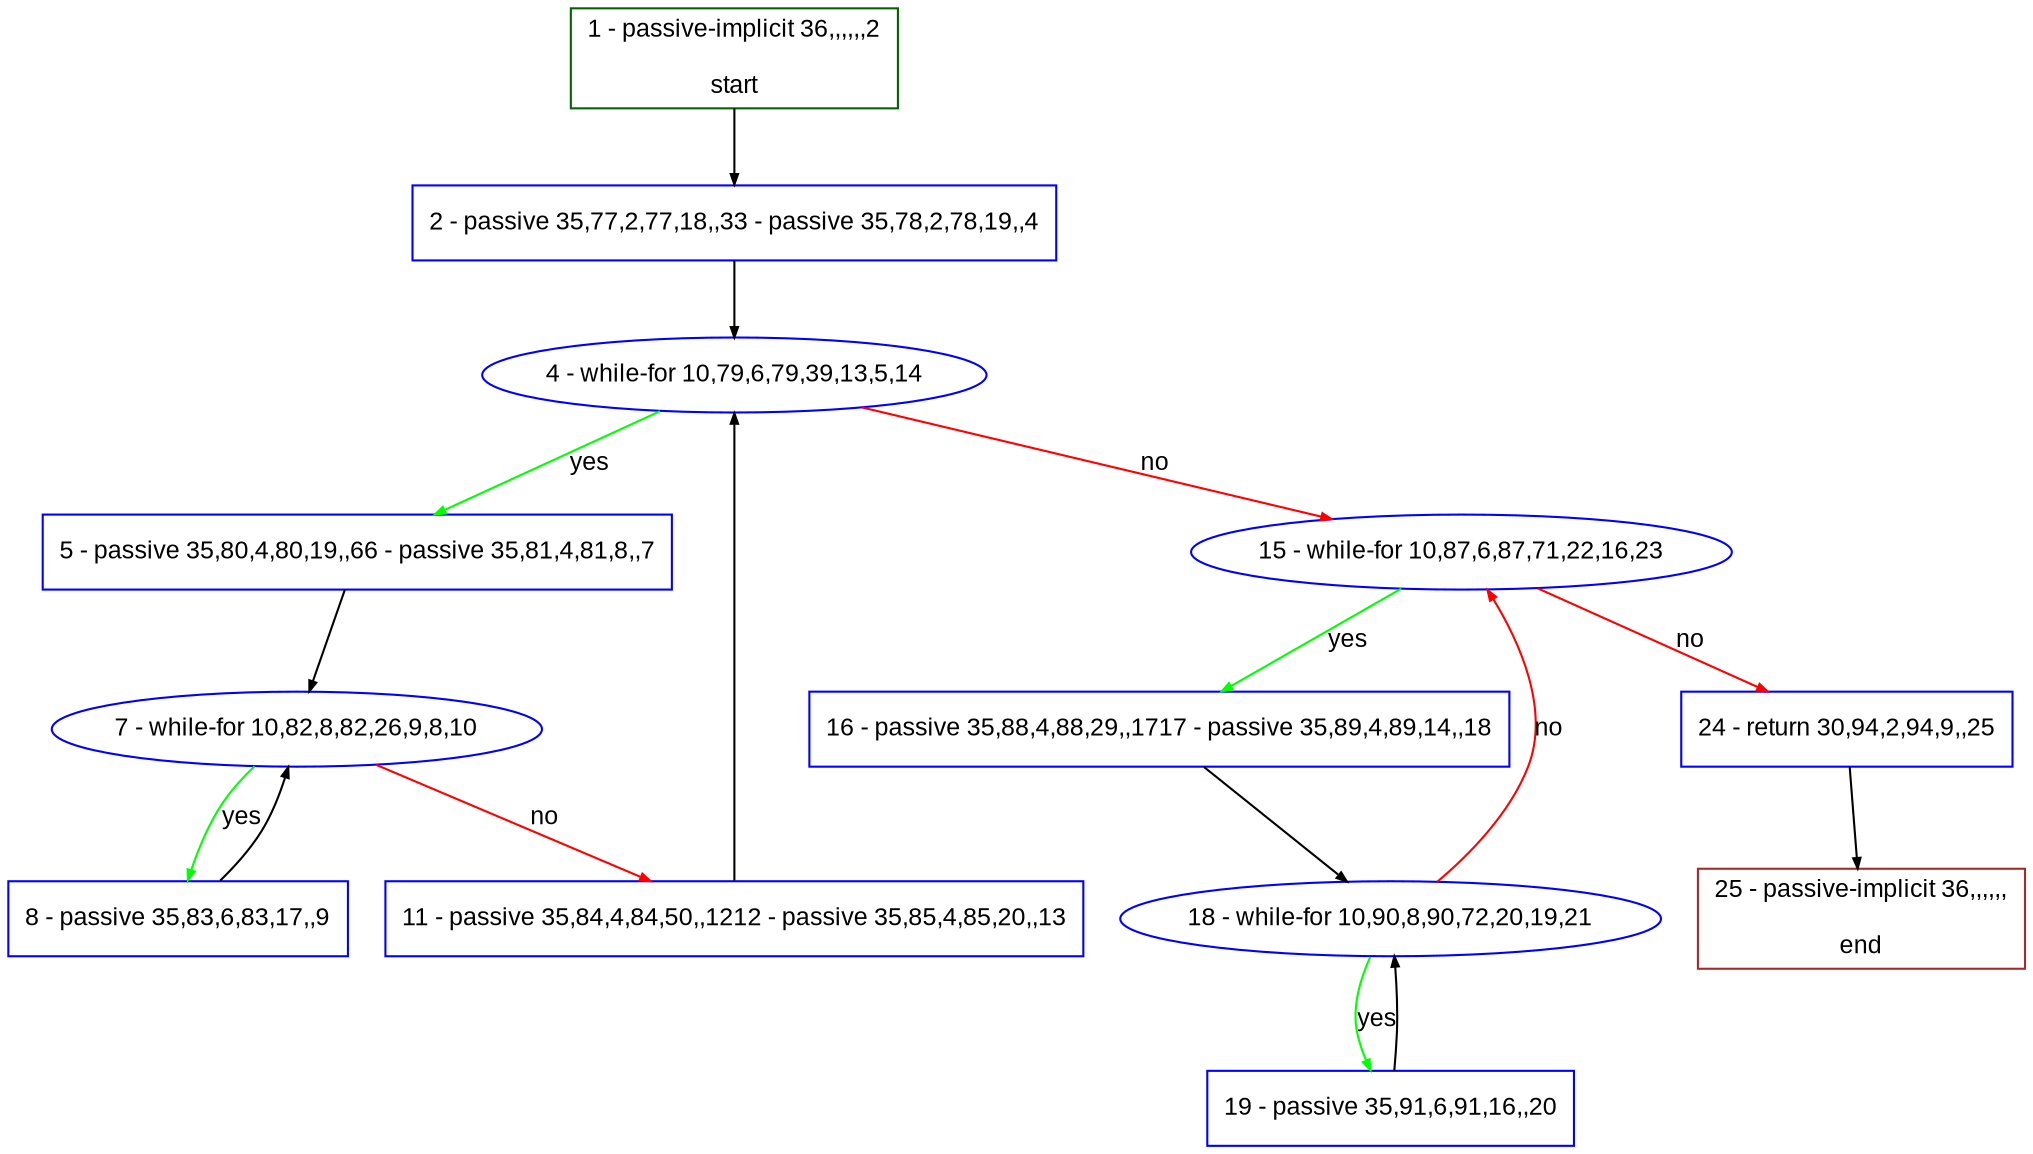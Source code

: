 digraph "" {
  graph [pack="true", label="", fontsize="12", packmode="clust", fontname="Arial", fillcolor="#FFFFCC", bgcolor="white", style="rounded,filled", compound="true"];
  node [node_initialized="no", label="", color="grey", fontsize="12", fillcolor="white", fontname="Arial", style="filled", shape="rectangle", compound="true", fixedsize="false"];
  edge [fontcolor="black", arrowhead="normal", arrowtail="none", arrowsize="0.5", ltail="", label="", color="black", fontsize="12", lhead="", fontname="Arial", dir="forward", compound="true"];
  __N1 [label="2 - passive 35,77,2,77,18,,33 - passive 35,78,2,78,19,,4", color="#0000ff", fillcolor="#ffffff", style="filled", shape="box"];
  __N2 [label="1 - passive-implicit 36,,,,,,2\n\nstart", color="#006400", fillcolor="#ffffff", style="filled", shape="box"];
  __N3 [label="4 - while-for 10,79,6,79,39,13,5,14", color="#0000ff", fillcolor="#ffffff", style="filled", shape="oval"];
  __N4 [label="5 - passive 35,80,4,80,19,,66 - passive 35,81,4,81,8,,7", color="#0000ff", fillcolor="#ffffff", style="filled", shape="box"];
  __N5 [label="15 - while-for 10,87,6,87,71,22,16,23", color="#0000ff", fillcolor="#ffffff", style="filled", shape="oval"];
  __N6 [label="7 - while-for 10,82,8,82,26,9,8,10", color="#0000ff", fillcolor="#ffffff", style="filled", shape="oval"];
  __N7 [label="8 - passive 35,83,6,83,17,,9", color="#0000ff", fillcolor="#ffffff", style="filled", shape="box"];
  __N8 [label="11 - passive 35,84,4,84,50,,1212 - passive 35,85,4,85,20,,13", color="#0000ff", fillcolor="#ffffff", style="filled", shape="box"];
  __N9 [label="16 - passive 35,88,4,88,29,,1717 - passive 35,89,4,89,14,,18", color="#0000ff", fillcolor="#ffffff", style="filled", shape="box"];
  __N10 [label="24 - return 30,94,2,94,9,,25", color="#0000ff", fillcolor="#ffffff", style="filled", shape="box"];
  __N11 [label="18 - while-for 10,90,8,90,72,20,19,21", color="#0000ff", fillcolor="#ffffff", style="filled", shape="oval"];
  __N12 [label="19 - passive 35,91,6,91,16,,20", color="#0000ff", fillcolor="#ffffff", style="filled", shape="box"];
  __N13 [label="25 - passive-implicit 36,,,,,,\n\nend", color="#a52a2a", fillcolor="#ffffff", style="filled", shape="box"];
  __N2 -> __N1 [arrowhead="normal", arrowtail="none", color="#000000", label="", dir="forward"];
  __N1 -> __N3 [arrowhead="normal", arrowtail="none", color="#000000", label="", dir="forward"];
  __N3 -> __N4 [arrowhead="normal", arrowtail="none", color="#00ff00", label="yes", dir="forward"];
  __N3 -> __N5 [arrowhead="normal", arrowtail="none", color="#ff0000", label="no", dir="forward"];
  __N4 -> __N6 [arrowhead="normal", arrowtail="none", color="#000000", label="", dir="forward"];
  __N6 -> __N7 [arrowhead="normal", arrowtail="none", color="#00ff00", label="yes", dir="forward"];
  __N7 -> __N6 [arrowhead="normal", arrowtail="none", color="#000000", label="", dir="forward"];
  __N6 -> __N8 [arrowhead="normal", arrowtail="none", color="#ff0000", label="no", dir="forward"];
  __N8 -> __N3 [arrowhead="normal", arrowtail="none", color="#000000", label="", dir="forward"];
  __N5 -> __N9 [arrowhead="normal", arrowtail="none", color="#00ff00", label="yes", dir="forward"];
  __N5 -> __N10 [arrowhead="normal", arrowtail="none", color="#ff0000", label="no", dir="forward"];
  __N9 -> __N11 [arrowhead="normal", arrowtail="none", color="#000000", label="", dir="forward"];
  __N11 -> __N5 [arrowhead="normal", arrowtail="none", color="#ff0000", label="no", dir="forward"];
  __N11 -> __N12 [arrowhead="normal", arrowtail="none", color="#00ff00", label="yes", dir="forward"];
  __N12 -> __N11 [arrowhead="normal", arrowtail="none", color="#000000", label="", dir="forward"];
  __N10 -> __N13 [arrowhead="normal", arrowtail="none", color="#000000", label="", dir="forward"];
}
